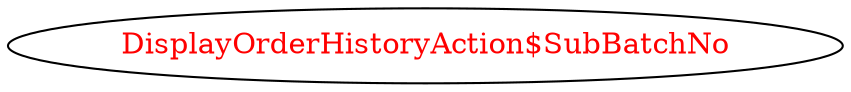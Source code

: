 digraph dependencyGraph {
 concentrate=true;
 ranksep="2.0";
 rankdir="LR"; 
 splines="ortho";
"DisplayOrderHistoryAction$SubBatchNo" [fontcolor="red"];
}